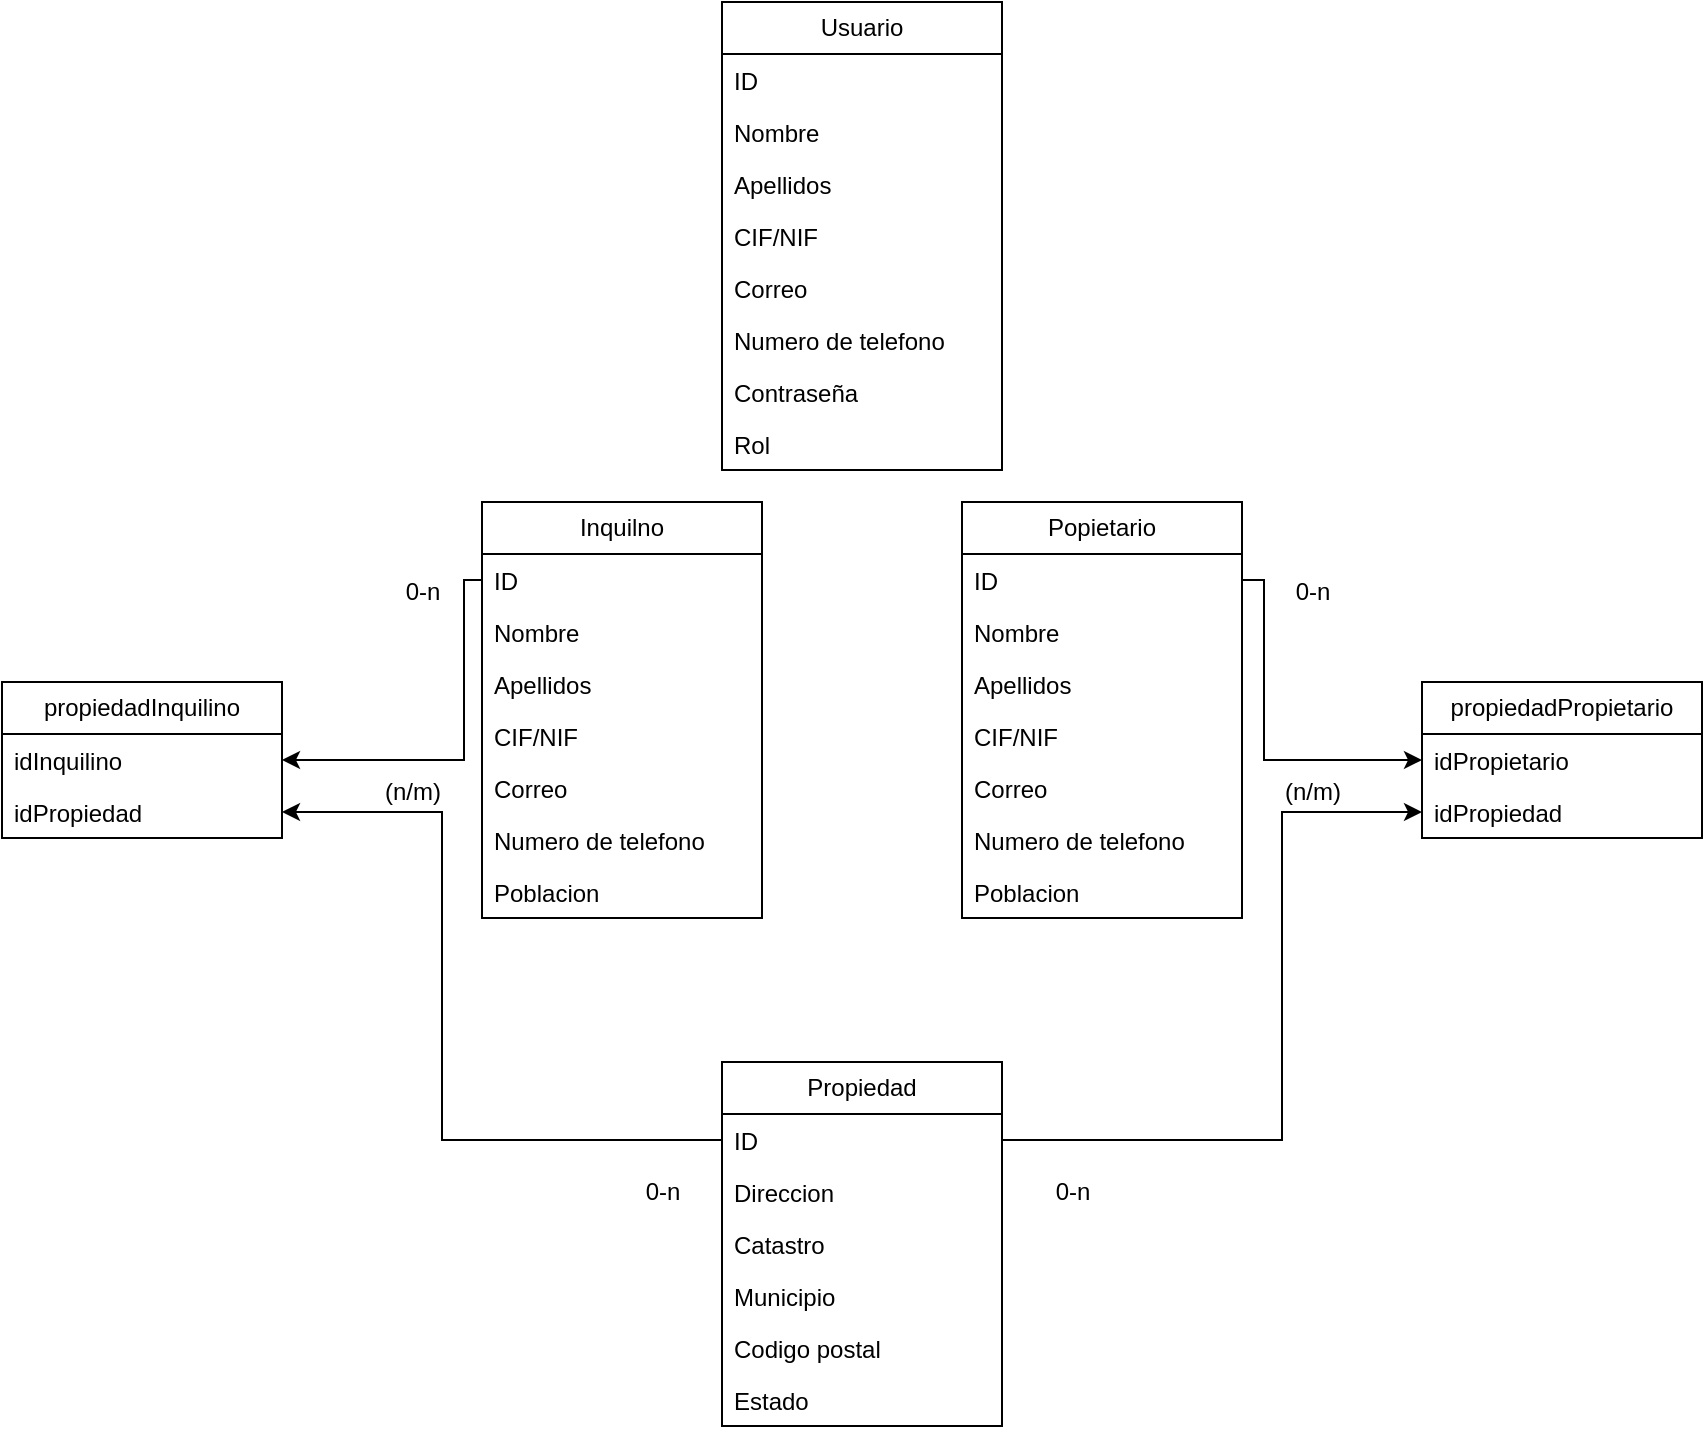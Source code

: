 <mxfile version="21.3.7" type="device">
  <diagram id="C5RBs43oDa-KdzZeNtuy" name="Page-1">
    <mxGraphModel dx="1667" dy="898" grid="1" gridSize="10" guides="1" tooltips="1" connect="1" arrows="1" fold="1" page="1" pageScale="1" pageWidth="827" pageHeight="1169" math="0" shadow="0">
      <root>
        <mxCell id="WIyWlLk6GJQsqaUBKTNV-0" />
        <mxCell id="WIyWlLk6GJQsqaUBKTNV-1" parent="WIyWlLk6GJQsqaUBKTNV-0" />
        <mxCell id="RT5QOmeudrGC0aNQIsAZ-0" value="Usuario" style="swimlane;fontStyle=0;childLayout=stackLayout;horizontal=1;startSize=26;fillColor=none;horizontalStack=0;resizeParent=1;resizeParentMax=0;resizeLast=0;collapsible=1;marginBottom=0;whiteSpace=wrap;html=1;" parent="WIyWlLk6GJQsqaUBKTNV-1" vertex="1">
          <mxGeometry x="349" width="140" height="234" as="geometry" />
        </mxCell>
        <mxCell id="DsQm6AmxhemjfVUCuK5E-1" value="ID" style="text;strokeColor=none;fillColor=none;align=left;verticalAlign=top;spacingLeft=4;spacingRight=4;overflow=hidden;rotatable=0;points=[[0,0.5],[1,0.5]];portConstraint=eastwest;whiteSpace=wrap;html=1;" vertex="1" parent="RT5QOmeudrGC0aNQIsAZ-0">
          <mxGeometry y="26" width="140" height="26" as="geometry" />
        </mxCell>
        <mxCell id="RT5QOmeudrGC0aNQIsAZ-1" value="Nombre" style="text;strokeColor=none;fillColor=none;align=left;verticalAlign=top;spacingLeft=4;spacingRight=4;overflow=hidden;rotatable=0;points=[[0,0.5],[1,0.5]];portConstraint=eastwest;whiteSpace=wrap;html=1;" parent="RT5QOmeudrGC0aNQIsAZ-0" vertex="1">
          <mxGeometry y="52" width="140" height="26" as="geometry" />
        </mxCell>
        <mxCell id="RT5QOmeudrGC0aNQIsAZ-2" value="Apellidos" style="text;strokeColor=none;fillColor=none;align=left;verticalAlign=top;spacingLeft=4;spacingRight=4;overflow=hidden;rotatable=0;points=[[0,0.5],[1,0.5]];portConstraint=eastwest;whiteSpace=wrap;html=1;" parent="RT5QOmeudrGC0aNQIsAZ-0" vertex="1">
          <mxGeometry y="78" width="140" height="26" as="geometry" />
        </mxCell>
        <mxCell id="RT5QOmeudrGC0aNQIsAZ-3" value="CIF/NIF" style="text;strokeColor=none;fillColor=none;align=left;verticalAlign=top;spacingLeft=4;spacingRight=4;overflow=hidden;rotatable=0;points=[[0,0.5],[1,0.5]];portConstraint=eastwest;whiteSpace=wrap;html=1;" parent="RT5QOmeudrGC0aNQIsAZ-0" vertex="1">
          <mxGeometry y="104" width="140" height="26" as="geometry" />
        </mxCell>
        <mxCell id="RT5QOmeudrGC0aNQIsAZ-4" value="Correo" style="text;strokeColor=none;fillColor=none;align=left;verticalAlign=top;spacingLeft=4;spacingRight=4;overflow=hidden;rotatable=0;points=[[0,0.5],[1,0.5]];portConstraint=eastwest;whiteSpace=wrap;html=1;" parent="RT5QOmeudrGC0aNQIsAZ-0" vertex="1">
          <mxGeometry y="130" width="140" height="26" as="geometry" />
        </mxCell>
        <mxCell id="RT5QOmeudrGC0aNQIsAZ-5" value="Numero de telefono" style="text;strokeColor=none;fillColor=none;align=left;verticalAlign=top;spacingLeft=4;spacingRight=4;overflow=hidden;rotatable=0;points=[[0,0.5],[1,0.5]];portConstraint=eastwest;whiteSpace=wrap;html=1;" parent="RT5QOmeudrGC0aNQIsAZ-0" vertex="1">
          <mxGeometry y="156" width="140" height="26" as="geometry" />
        </mxCell>
        <mxCell id="RT5QOmeudrGC0aNQIsAZ-6" value="Contraseña" style="text;strokeColor=none;fillColor=none;align=left;verticalAlign=top;spacingLeft=4;spacingRight=4;overflow=hidden;rotatable=0;points=[[0,0.5],[1,0.5]];portConstraint=eastwest;whiteSpace=wrap;html=1;" parent="RT5QOmeudrGC0aNQIsAZ-0" vertex="1">
          <mxGeometry y="182" width="140" height="26" as="geometry" />
        </mxCell>
        <mxCell id="DsQm6AmxhemjfVUCuK5E-0" value="Rol" style="text;strokeColor=none;fillColor=none;align=left;verticalAlign=top;spacingLeft=4;spacingRight=4;overflow=hidden;rotatable=0;points=[[0,0.5],[1,0.5]];portConstraint=eastwest;whiteSpace=wrap;html=1;" vertex="1" parent="RT5QOmeudrGC0aNQIsAZ-0">
          <mxGeometry y="208" width="140" height="26" as="geometry" />
        </mxCell>
        <mxCell id="RT5QOmeudrGC0aNQIsAZ-7" value="Propiedad" style="swimlane;fontStyle=0;childLayout=stackLayout;horizontal=1;startSize=26;fillColor=none;horizontalStack=0;resizeParent=1;resizeParentMax=0;resizeLast=0;collapsible=1;marginBottom=0;whiteSpace=wrap;html=1;" parent="WIyWlLk6GJQsqaUBKTNV-1" vertex="1">
          <mxGeometry x="349" y="530" width="140" height="182" as="geometry" />
        </mxCell>
        <mxCell id="RT5QOmeudrGC0aNQIsAZ-8" value="ID" style="text;strokeColor=none;fillColor=none;align=left;verticalAlign=top;spacingLeft=4;spacingRight=4;overflow=hidden;rotatable=0;points=[[0,0.5],[1,0.5]];portConstraint=eastwest;whiteSpace=wrap;html=1;" parent="RT5QOmeudrGC0aNQIsAZ-7" vertex="1">
          <mxGeometry y="26" width="140" height="26" as="geometry" />
        </mxCell>
        <mxCell id="RT5QOmeudrGC0aNQIsAZ-10" value="Direccion" style="text;strokeColor=none;fillColor=none;align=left;verticalAlign=top;spacingLeft=4;spacingRight=4;overflow=hidden;rotatable=0;points=[[0,0.5],[1,0.5]];portConstraint=eastwest;whiteSpace=wrap;html=1;" parent="RT5QOmeudrGC0aNQIsAZ-7" vertex="1">
          <mxGeometry y="52" width="140" height="26" as="geometry" />
        </mxCell>
        <mxCell id="RT5QOmeudrGC0aNQIsAZ-30" value="Catastro" style="text;strokeColor=none;fillColor=none;align=left;verticalAlign=top;spacingLeft=4;spacingRight=4;overflow=hidden;rotatable=0;points=[[0,0.5],[1,0.5]];portConstraint=eastwest;whiteSpace=wrap;html=1;" parent="RT5QOmeudrGC0aNQIsAZ-7" vertex="1">
          <mxGeometry y="78" width="140" height="26" as="geometry" />
        </mxCell>
        <mxCell id="RT5QOmeudrGC0aNQIsAZ-11" value="Municipio" style="text;strokeColor=none;fillColor=none;align=left;verticalAlign=top;spacingLeft=4;spacingRight=4;overflow=hidden;rotatable=0;points=[[0,0.5],[1,0.5]];portConstraint=eastwest;whiteSpace=wrap;html=1;" parent="RT5QOmeudrGC0aNQIsAZ-7" vertex="1">
          <mxGeometry y="104" width="140" height="26" as="geometry" />
        </mxCell>
        <mxCell id="RT5QOmeudrGC0aNQIsAZ-12" value="Codigo postal" style="text;strokeColor=none;fillColor=none;align=left;verticalAlign=top;spacingLeft=4;spacingRight=4;overflow=hidden;rotatable=0;points=[[0,0.5],[1,0.5]];portConstraint=eastwest;whiteSpace=wrap;html=1;" parent="RT5QOmeudrGC0aNQIsAZ-7" vertex="1">
          <mxGeometry y="130" width="140" height="26" as="geometry" />
        </mxCell>
        <mxCell id="RT5QOmeudrGC0aNQIsAZ-13" value="Estado" style="text;strokeColor=none;fillColor=none;align=left;verticalAlign=top;spacingLeft=4;spacingRight=4;overflow=hidden;rotatable=0;points=[[0,0.5],[1,0.5]];portConstraint=eastwest;whiteSpace=wrap;html=1;" parent="RT5QOmeudrGC0aNQIsAZ-7" vertex="1">
          <mxGeometry y="156" width="140" height="26" as="geometry" />
        </mxCell>
        <mxCell id="RT5QOmeudrGC0aNQIsAZ-14" value="Popietario" style="swimlane;fontStyle=0;childLayout=stackLayout;horizontal=1;startSize=26;fillColor=none;horizontalStack=0;resizeParent=1;resizeParentMax=0;resizeLast=0;collapsible=1;marginBottom=0;whiteSpace=wrap;html=1;" parent="WIyWlLk6GJQsqaUBKTNV-1" vertex="1">
          <mxGeometry x="469" y="250" width="140" height="208" as="geometry" />
        </mxCell>
        <mxCell id="RT5QOmeudrGC0aNQIsAZ-15" value="ID" style="text;strokeColor=none;fillColor=none;align=left;verticalAlign=top;spacingLeft=4;spacingRight=4;overflow=hidden;rotatable=0;points=[[0,0.5],[1,0.5]];portConstraint=eastwest;whiteSpace=wrap;html=1;" parent="RT5QOmeudrGC0aNQIsAZ-14" vertex="1">
          <mxGeometry y="26" width="140" height="26" as="geometry" />
        </mxCell>
        <mxCell id="RT5QOmeudrGC0aNQIsAZ-31" value="Nombre" style="text;strokeColor=none;fillColor=none;align=left;verticalAlign=top;spacingLeft=4;spacingRight=4;overflow=hidden;rotatable=0;points=[[0,0.5],[1,0.5]];portConstraint=eastwest;whiteSpace=wrap;html=1;" parent="RT5QOmeudrGC0aNQIsAZ-14" vertex="1">
          <mxGeometry y="52" width="140" height="26" as="geometry" />
        </mxCell>
        <mxCell id="RT5QOmeudrGC0aNQIsAZ-16" value="Apellidos" style="text;strokeColor=none;fillColor=none;align=left;verticalAlign=top;spacingLeft=4;spacingRight=4;overflow=hidden;rotatable=0;points=[[0,0.5],[1,0.5]];portConstraint=eastwest;whiteSpace=wrap;html=1;" parent="RT5QOmeudrGC0aNQIsAZ-14" vertex="1">
          <mxGeometry y="78" width="140" height="26" as="geometry" />
        </mxCell>
        <mxCell id="RT5QOmeudrGC0aNQIsAZ-17" value="CIF/NIF" style="text;strokeColor=none;fillColor=none;align=left;verticalAlign=top;spacingLeft=4;spacingRight=4;overflow=hidden;rotatable=0;points=[[0,0.5],[1,0.5]];portConstraint=eastwest;whiteSpace=wrap;html=1;" parent="RT5QOmeudrGC0aNQIsAZ-14" vertex="1">
          <mxGeometry y="104" width="140" height="26" as="geometry" />
        </mxCell>
        <mxCell id="RT5QOmeudrGC0aNQIsAZ-18" value="Correo" style="text;strokeColor=none;fillColor=none;align=left;verticalAlign=top;spacingLeft=4;spacingRight=4;overflow=hidden;rotatable=0;points=[[0,0.5],[1,0.5]];portConstraint=eastwest;whiteSpace=wrap;html=1;" parent="RT5QOmeudrGC0aNQIsAZ-14" vertex="1">
          <mxGeometry y="130" width="140" height="26" as="geometry" />
        </mxCell>
        <mxCell id="RT5QOmeudrGC0aNQIsAZ-19" value="Numero de telefono" style="text;strokeColor=none;fillColor=none;align=left;verticalAlign=top;spacingLeft=4;spacingRight=4;overflow=hidden;rotatable=0;points=[[0,0.5],[1,0.5]];portConstraint=eastwest;whiteSpace=wrap;html=1;" parent="RT5QOmeudrGC0aNQIsAZ-14" vertex="1">
          <mxGeometry y="156" width="140" height="26" as="geometry" />
        </mxCell>
        <mxCell id="RT5QOmeudrGC0aNQIsAZ-28" value="Poblacion" style="text;strokeColor=none;fillColor=none;align=left;verticalAlign=top;spacingLeft=4;spacingRight=4;overflow=hidden;rotatable=0;points=[[0,0.5],[1,0.5]];portConstraint=eastwest;whiteSpace=wrap;html=1;" parent="RT5QOmeudrGC0aNQIsAZ-14" vertex="1">
          <mxGeometry y="182" width="140" height="26" as="geometry" />
        </mxCell>
        <mxCell id="RT5QOmeudrGC0aNQIsAZ-21" value="Inquilno" style="swimlane;fontStyle=0;childLayout=stackLayout;horizontal=1;startSize=26;fillColor=none;horizontalStack=0;resizeParent=1;resizeParentMax=0;resizeLast=0;collapsible=1;marginBottom=0;whiteSpace=wrap;html=1;" parent="WIyWlLk6GJQsqaUBKTNV-1" vertex="1">
          <mxGeometry x="229" y="250" width="140" height="208" as="geometry" />
        </mxCell>
        <mxCell id="RT5QOmeudrGC0aNQIsAZ-32" value="ID" style="text;strokeColor=none;fillColor=none;align=left;verticalAlign=top;spacingLeft=4;spacingRight=4;overflow=hidden;rotatable=0;points=[[0,0.5],[1,0.5]];portConstraint=eastwest;whiteSpace=wrap;html=1;" parent="RT5QOmeudrGC0aNQIsAZ-21" vertex="1">
          <mxGeometry y="26" width="140" height="26" as="geometry" />
        </mxCell>
        <mxCell id="RT5QOmeudrGC0aNQIsAZ-22" value="Nombre" style="text;strokeColor=none;fillColor=none;align=left;verticalAlign=top;spacingLeft=4;spacingRight=4;overflow=hidden;rotatable=0;points=[[0,0.5],[1,0.5]];portConstraint=eastwest;whiteSpace=wrap;html=1;" parent="RT5QOmeudrGC0aNQIsAZ-21" vertex="1">
          <mxGeometry y="52" width="140" height="26" as="geometry" />
        </mxCell>
        <mxCell id="RT5QOmeudrGC0aNQIsAZ-23" value="Apellidos" style="text;strokeColor=none;fillColor=none;align=left;verticalAlign=top;spacingLeft=4;spacingRight=4;overflow=hidden;rotatable=0;points=[[0,0.5],[1,0.5]];portConstraint=eastwest;whiteSpace=wrap;html=1;" parent="RT5QOmeudrGC0aNQIsAZ-21" vertex="1">
          <mxGeometry y="78" width="140" height="26" as="geometry" />
        </mxCell>
        <mxCell id="RT5QOmeudrGC0aNQIsAZ-24" value="CIF/NIF" style="text;strokeColor=none;fillColor=none;align=left;verticalAlign=top;spacingLeft=4;spacingRight=4;overflow=hidden;rotatable=0;points=[[0,0.5],[1,0.5]];portConstraint=eastwest;whiteSpace=wrap;html=1;" parent="RT5QOmeudrGC0aNQIsAZ-21" vertex="1">
          <mxGeometry y="104" width="140" height="26" as="geometry" />
        </mxCell>
        <mxCell id="RT5QOmeudrGC0aNQIsAZ-25" value="Correo" style="text;strokeColor=none;fillColor=none;align=left;verticalAlign=top;spacingLeft=4;spacingRight=4;overflow=hidden;rotatable=0;points=[[0,0.5],[1,0.5]];portConstraint=eastwest;whiteSpace=wrap;html=1;" parent="RT5QOmeudrGC0aNQIsAZ-21" vertex="1">
          <mxGeometry y="130" width="140" height="26" as="geometry" />
        </mxCell>
        <mxCell id="RT5QOmeudrGC0aNQIsAZ-26" value="Numero de telefono" style="text;strokeColor=none;fillColor=none;align=left;verticalAlign=top;spacingLeft=4;spacingRight=4;overflow=hidden;rotatable=0;points=[[0,0.5],[1,0.5]];portConstraint=eastwest;whiteSpace=wrap;html=1;" parent="RT5QOmeudrGC0aNQIsAZ-21" vertex="1">
          <mxGeometry y="156" width="140" height="26" as="geometry" />
        </mxCell>
        <mxCell id="RT5QOmeudrGC0aNQIsAZ-29" value="Poblacion" style="text;strokeColor=none;fillColor=none;align=left;verticalAlign=top;spacingLeft=4;spacingRight=4;overflow=hidden;rotatable=0;points=[[0,0.5],[1,0.5]];portConstraint=eastwest;whiteSpace=wrap;html=1;" parent="RT5QOmeudrGC0aNQIsAZ-21" vertex="1">
          <mxGeometry y="182" width="140" height="26" as="geometry" />
        </mxCell>
        <mxCell id="RT5QOmeudrGC0aNQIsAZ-40" value="0-n" style="text;html=1;align=center;verticalAlign=middle;resizable=0;points=[];autosize=1;strokeColor=none;fillColor=none;" parent="WIyWlLk6GJQsqaUBKTNV-1" vertex="1">
          <mxGeometry x="624" y="280" width="40" height="30" as="geometry" />
        </mxCell>
        <mxCell id="RT5QOmeudrGC0aNQIsAZ-41" value="0-n" style="text;html=1;align=center;verticalAlign=middle;resizable=0;points=[];autosize=1;strokeColor=none;fillColor=none;" parent="WIyWlLk6GJQsqaUBKTNV-1" vertex="1">
          <mxGeometry x="504" y="580" width="40" height="30" as="geometry" />
        </mxCell>
        <mxCell id="RT5QOmeudrGC0aNQIsAZ-42" value="0-n" style="text;html=1;align=center;verticalAlign=middle;resizable=0;points=[];autosize=1;strokeColor=none;fillColor=none;" parent="WIyWlLk6GJQsqaUBKTNV-1" vertex="1">
          <mxGeometry x="179" y="280" width="40" height="30" as="geometry" />
        </mxCell>
        <mxCell id="RT5QOmeudrGC0aNQIsAZ-43" value="0-n" style="text;html=1;align=center;verticalAlign=middle;resizable=0;points=[];autosize=1;strokeColor=none;fillColor=none;" parent="WIyWlLk6GJQsqaUBKTNV-1" vertex="1">
          <mxGeometry x="299" y="580" width="40" height="30" as="geometry" />
        </mxCell>
        <mxCell id="RT5QOmeudrGC0aNQIsAZ-44" value="(n/m)" style="text;html=1;align=center;verticalAlign=middle;resizable=0;points=[];autosize=1;strokeColor=none;fillColor=none;" parent="WIyWlLk6GJQsqaUBKTNV-1" vertex="1">
          <mxGeometry x="169" y="380" width="50" height="30" as="geometry" />
        </mxCell>
        <mxCell id="RT5QOmeudrGC0aNQIsAZ-45" value="(n/m)" style="text;html=1;align=center;verticalAlign=middle;resizable=0;points=[];autosize=1;strokeColor=none;fillColor=none;" parent="WIyWlLk6GJQsqaUBKTNV-1" vertex="1">
          <mxGeometry x="619" y="380" width="50" height="30" as="geometry" />
        </mxCell>
        <mxCell id="RT5QOmeudrGC0aNQIsAZ-46" value="propiedadPropietario" style="swimlane;fontStyle=0;childLayout=stackLayout;horizontal=1;startSize=26;fillColor=none;horizontalStack=0;resizeParent=1;resizeParentMax=0;resizeLast=0;collapsible=1;marginBottom=0;whiteSpace=wrap;html=1;" parent="WIyWlLk6GJQsqaUBKTNV-1" vertex="1">
          <mxGeometry x="699" y="340" width="140" height="78" as="geometry" />
        </mxCell>
        <mxCell id="RT5QOmeudrGC0aNQIsAZ-52" value="idPropietario" style="text;strokeColor=none;fillColor=none;align=left;verticalAlign=top;spacingLeft=4;spacingRight=4;overflow=hidden;rotatable=0;points=[[0,0.5],[1,0.5]];portConstraint=eastwest;whiteSpace=wrap;html=1;" parent="RT5QOmeudrGC0aNQIsAZ-46" vertex="1">
          <mxGeometry y="26" width="140" height="26" as="geometry" />
        </mxCell>
        <mxCell id="RT5QOmeudrGC0aNQIsAZ-53" value="idPropiedad" style="text;strokeColor=none;fillColor=none;align=left;verticalAlign=top;spacingLeft=4;spacingRight=4;overflow=hidden;rotatable=0;points=[[0,0.5],[1,0.5]];portConstraint=eastwest;whiteSpace=wrap;html=1;" parent="RT5QOmeudrGC0aNQIsAZ-46" vertex="1">
          <mxGeometry y="52" width="140" height="26" as="geometry" />
        </mxCell>
        <mxCell id="RT5QOmeudrGC0aNQIsAZ-54" value="propiedadInquilino" style="swimlane;fontStyle=0;childLayout=stackLayout;horizontal=1;startSize=26;fillColor=none;horizontalStack=0;resizeParent=1;resizeParentMax=0;resizeLast=0;collapsible=1;marginBottom=0;whiteSpace=wrap;html=1;" parent="WIyWlLk6GJQsqaUBKTNV-1" vertex="1">
          <mxGeometry x="-11" y="340" width="140" height="78" as="geometry" />
        </mxCell>
        <mxCell id="RT5QOmeudrGC0aNQIsAZ-55" value="idInquilino" style="text;strokeColor=none;fillColor=none;align=left;verticalAlign=top;spacingLeft=4;spacingRight=4;overflow=hidden;rotatable=0;points=[[0,0.5],[1,0.5]];portConstraint=eastwest;whiteSpace=wrap;html=1;" parent="RT5QOmeudrGC0aNQIsAZ-54" vertex="1">
          <mxGeometry y="26" width="140" height="26" as="geometry" />
        </mxCell>
        <mxCell id="RT5QOmeudrGC0aNQIsAZ-56" value="idPropiedad" style="text;strokeColor=none;fillColor=none;align=left;verticalAlign=top;spacingLeft=4;spacingRight=4;overflow=hidden;rotatable=0;points=[[0,0.5],[1,0.5]];portConstraint=eastwest;whiteSpace=wrap;html=1;" parent="RT5QOmeudrGC0aNQIsAZ-54" vertex="1">
          <mxGeometry y="52" width="140" height="26" as="geometry" />
        </mxCell>
        <mxCell id="RT5QOmeudrGC0aNQIsAZ-57" style="edgeStyle=orthogonalEdgeStyle;rounded=0;orthogonalLoop=1;jettySize=auto;html=1;exitX=0;exitY=0.5;exitDx=0;exitDy=0;entryX=1;entryY=0.5;entryDx=0;entryDy=0;" parent="WIyWlLk6GJQsqaUBKTNV-1" source="RT5QOmeudrGC0aNQIsAZ-8" target="RT5QOmeudrGC0aNQIsAZ-56" edge="1">
          <mxGeometry relative="1" as="geometry">
            <Array as="points">
              <mxPoint x="209" y="569" />
              <mxPoint x="209" y="405" />
            </Array>
          </mxGeometry>
        </mxCell>
        <mxCell id="RT5QOmeudrGC0aNQIsAZ-58" style="edgeStyle=orthogonalEdgeStyle;rounded=0;orthogonalLoop=1;jettySize=auto;html=1;exitX=0;exitY=0.5;exitDx=0;exitDy=0;entryX=1;entryY=0.5;entryDx=0;entryDy=0;" parent="WIyWlLk6GJQsqaUBKTNV-1" source="RT5QOmeudrGC0aNQIsAZ-32" target="RT5QOmeudrGC0aNQIsAZ-55" edge="1">
          <mxGeometry relative="1" as="geometry">
            <Array as="points">
              <mxPoint x="220" y="289" />
              <mxPoint x="220" y="379" />
            </Array>
          </mxGeometry>
        </mxCell>
        <mxCell id="RT5QOmeudrGC0aNQIsAZ-59" style="edgeStyle=orthogonalEdgeStyle;rounded=0;orthogonalLoop=1;jettySize=auto;html=1;exitX=1;exitY=0.5;exitDx=0;exitDy=0;entryX=0;entryY=0.5;entryDx=0;entryDy=0;" parent="WIyWlLk6GJQsqaUBKTNV-1" source="RT5QOmeudrGC0aNQIsAZ-8" target="RT5QOmeudrGC0aNQIsAZ-53" edge="1">
          <mxGeometry relative="1" as="geometry">
            <Array as="points">
              <mxPoint x="629" y="569" />
              <mxPoint x="629" y="405" />
            </Array>
          </mxGeometry>
        </mxCell>
        <mxCell id="RT5QOmeudrGC0aNQIsAZ-60" style="edgeStyle=orthogonalEdgeStyle;rounded=0;orthogonalLoop=1;jettySize=auto;html=1;exitX=1;exitY=0.5;exitDx=0;exitDy=0;entryX=0;entryY=0.5;entryDx=0;entryDy=0;" parent="WIyWlLk6GJQsqaUBKTNV-1" source="RT5QOmeudrGC0aNQIsAZ-15" target="RT5QOmeudrGC0aNQIsAZ-52" edge="1">
          <mxGeometry relative="1" as="geometry">
            <Array as="points">
              <mxPoint x="620" y="289" />
              <mxPoint x="620" y="379" />
            </Array>
          </mxGeometry>
        </mxCell>
      </root>
    </mxGraphModel>
  </diagram>
</mxfile>
